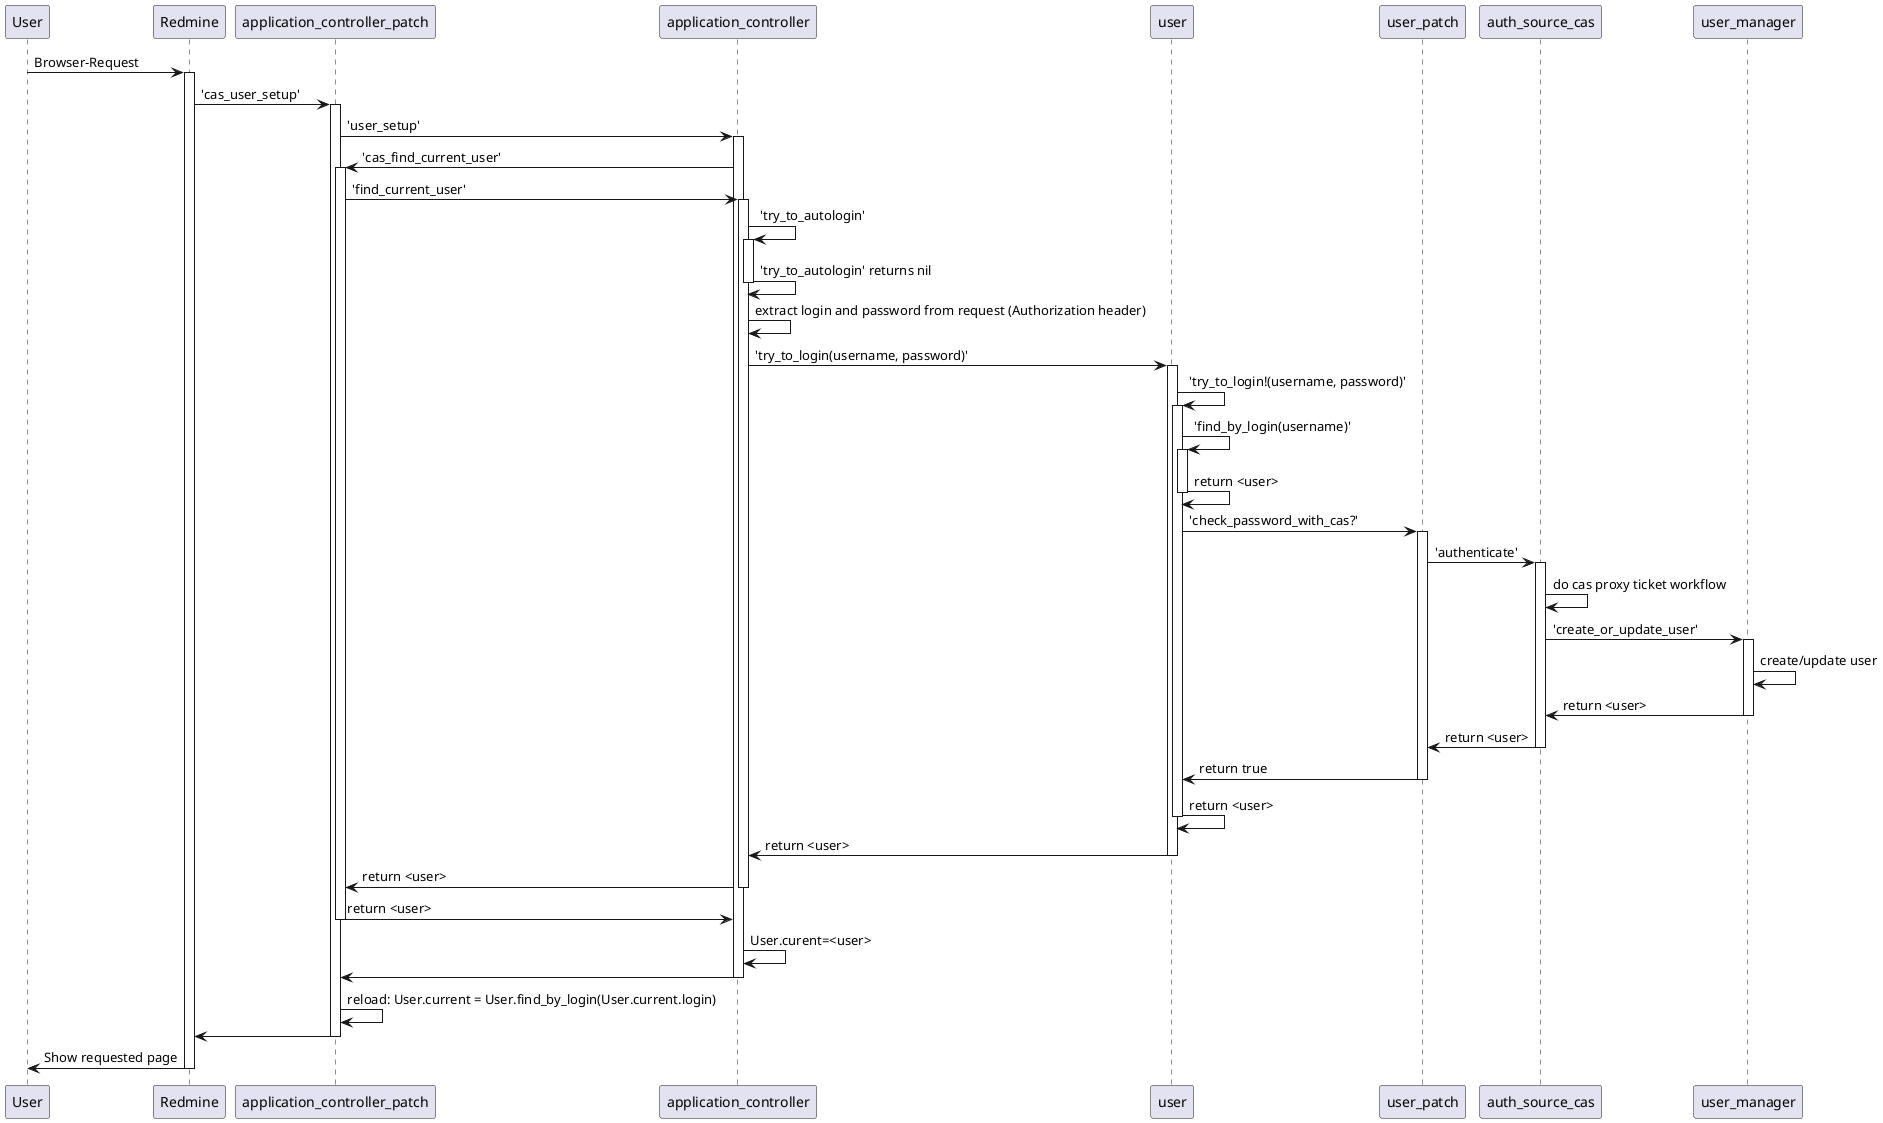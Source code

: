 @startuml
User -> Redmine : Browser-Request
activate Redmine
Redmine -> application_controller_patch : 'cas_user_setup'
activate application_controller_patch
application_controller_patch -> application_controller : 'user_setup'
activate application_controller
application_controller -> application_controller_patch: 'cas_find_current_user'
activate application_controller_patch
application_controller_patch -> application_controller: 'find_current_user'
activate application_controller
application_controller -> application_controller: 'try_to_autologin'
activate application_controller
application_controller -> application_controller: 'try_to_autologin' returns nil
deactivate application_controller
application_controller -> application_controller: extract login and password from request (Authorization header)
application_controller -> user: 'try_to_login(username, password)'
activate user
user -> user: 'try_to_login!(username, password)'
activate user
user -> user: 'find_by_login(username)'
activate user
user -> user: return <user>
deactivate user
user -> user_patch: 'check_password_with_cas?'
activate user_patch
user_patch -> auth_source_cas: 'authenticate'
activate auth_source_cas
auth_source_cas -> auth_source_cas: do cas proxy ticket workflow
auth_source_cas -> user_manager: 'create_or_update_user'
activate user_manager
user_manager -> user_manager: create/update user
user_manager -> auth_source_cas: return <user>
deactivate user_manager
auth_source_cas -> user_patch: return <user>
deactivate auth_source_cas
user_patch -> user: return true
deactivate user_patch
user -> user: return <user>
deactivate user
user -> application_controller: return <user>
deactivate user
application_controller -> application_controller_patch: return <user>
deactivate application_controller
application_controller_patch -> application_controller: return <user>
deactivate application_controller_patch
application_controller -> application_controller: User.curent=<user>
application_controller -> application_controller_patch
deactivate application_controller
application_controller_patch -> application_controller_patch: reload: User.current = User.find_by_login(User.current.login)
application_controller_patch -> Redmine
deactivate application_controller_patch
Redmine -> User: Show requested page
deactivate Redmine
@enduml

/'
EcoSystem plantuml link:
https://ecosystem.cloudogu.com/plantuml/uml/lLR9RkCm3BtxApIdDC0qlG-wOEOJMkGiQ2Gc5k98BYNLJR--b6BNIsgd3gPpqqA-HpvIXDOEa5tViqTGUss0_M9_q5PqUFq8pm6SpuJq-aLuQ4oonfIyH5aMMWglhU7I6e-sA01vARpC2MeXXUE1mBW37yf5YpNbc4sYZh96lXbS8opdiggJscYZk0o8O7pAy7jp8zRvZBCp91QF1-uj5y7Rmcwr-Jya3AbaQ1mpkiWK_7jAUFL8g2pHCM4KAuLpbKN5DcZtn9zwdLtz3ZwtgDyI1Cj1AC3b164iH9jHWh-APqRiuUS7oR8ZOxpDWXjr_t61V-gDluS1_ncle-RiDkxkkwgVsBQTduFSyIOgNccVSteD3mEYkjNRPIeDASkT3IWX-X1QFA5cZi92jy_wXjbW_ocMiYnUbMXV3umGT-0PXRZR5BRw3225jXT6R9D-4e6OkKKUIXLNW_VLDS-wcrEi8zJD4QULikjm4lra9JvunzAeYpCACjIpNvPUBtWCSCBV5dDkxuozncdlI-Vok01pfiZvIJoJPtBkJ_6i2Nz50v-Uo5rDTfaqtwP5gtnXXMeZZY6pk-EsFvgw5gjqj3pBtNmxlgfqvtkoJitwbDkgcV0G9_-s1rRRlmC0
'/
